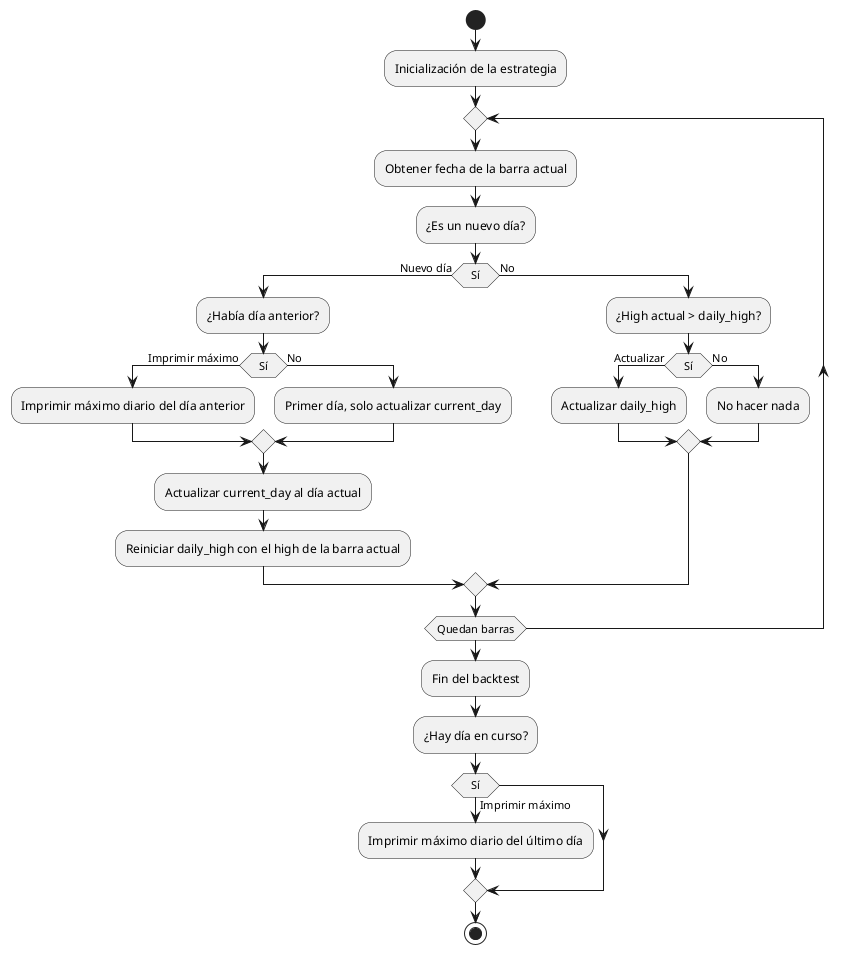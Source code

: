 @startuml
start
:Inicialización de la estrategia;
repeat
    :Obtener fecha de la barra actual;
    :¿Es un nuevo día?;
    if (Sí) then (Nuevo día)
        :¿Había día anterior?;
        if (Sí) then (Imprimir máximo)
            :Imprimir máximo diario del día anterior;
        else (No)
            :Primer día, solo actualizar current_day;
        endif
        :Actualizar current_day al día actual;
        :Reiniciar daily_high con el high de la barra actual;
    else (No)
        :¿High actual > daily_high?;
        if (Sí) then (Actualizar)
            :Actualizar daily_high;
        else (No)
            :No hacer nada;
        endif
    endif
repeat while (Quedan barras)
:Fin del backtest;
:¿Hay día en curso?;
if (Sí) then (Imprimir máximo)
    :Imprimir máximo diario del último día;
endif
stop
@enduml
